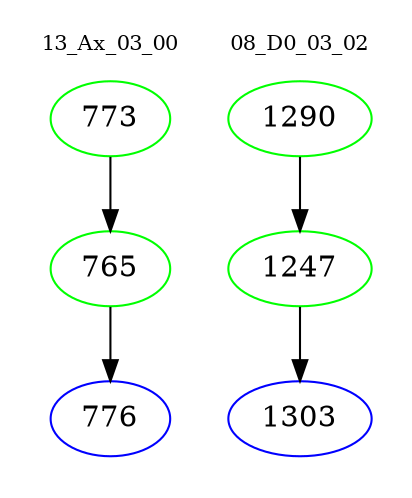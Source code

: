 digraph{
subgraph cluster_0 {
color = white
label = "13_Ax_03_00";
fontsize=10;
T0_773 [label="773", color="green"]
T0_773 -> T0_765 [color="black"]
T0_765 [label="765", color="green"]
T0_765 -> T0_776 [color="black"]
T0_776 [label="776", color="blue"]
}
subgraph cluster_1 {
color = white
label = "08_D0_03_02";
fontsize=10;
T1_1290 [label="1290", color="green"]
T1_1290 -> T1_1247 [color="black"]
T1_1247 [label="1247", color="green"]
T1_1247 -> T1_1303 [color="black"]
T1_1303 [label="1303", color="blue"]
}
}
